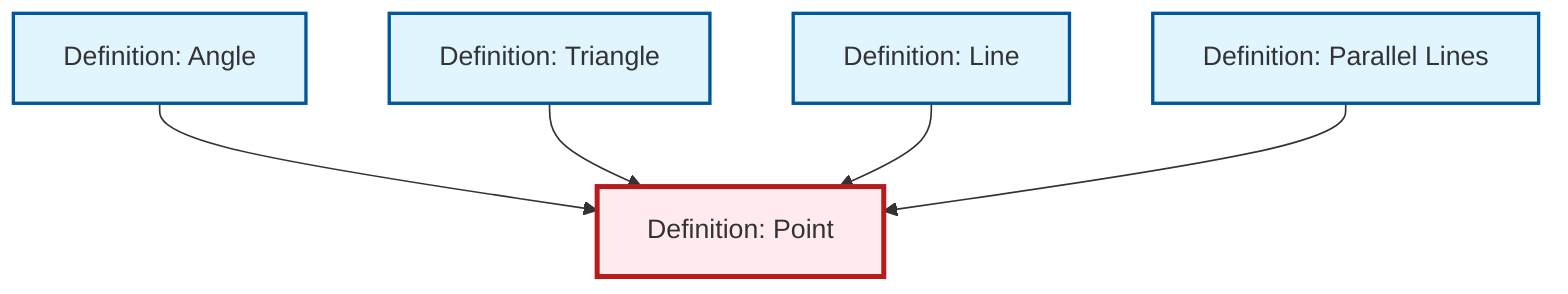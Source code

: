 graph TD
    classDef definition fill:#e1f5fe,stroke:#01579b,stroke-width:2px
    classDef theorem fill:#f3e5f5,stroke:#4a148c,stroke-width:2px
    classDef axiom fill:#fff3e0,stroke:#e65100,stroke-width:2px
    classDef example fill:#e8f5e9,stroke:#1b5e20,stroke-width:2px
    classDef current fill:#ffebee,stroke:#b71c1c,stroke-width:3px
    def-angle["Definition: Angle"]:::definition
    def-triangle["Definition: Triangle"]:::definition
    def-parallel["Definition: Parallel Lines"]:::definition
    def-point["Definition: Point"]:::definition
    def-line["Definition: Line"]:::definition
    def-angle --> def-point
    def-triangle --> def-point
    def-line --> def-point
    def-parallel --> def-point
    class def-point current